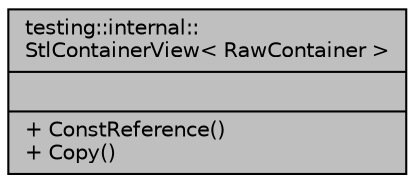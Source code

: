 digraph "testing::internal::StlContainerView&lt; RawContainer &gt;"
{
 // LATEX_PDF_SIZE
  bgcolor="transparent";
  edge [fontname="Helvetica",fontsize="10",labelfontname="Helvetica",labelfontsize="10"];
  node [fontname="Helvetica",fontsize="10",shape=record];
  Node1 [label="{testing::internal::\lStlContainerView\< RawContainer \>\n||+ ConstReference()\l+ Copy()\l}",height=0.2,width=0.4,color="black", fillcolor="grey75", style="filled", fontcolor="black",tooltip=" "];
}
